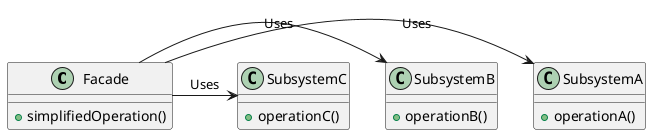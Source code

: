 @startuml
!define RECTANGLE class

RECTANGLE "Facade" {
  +simplifiedOperation()
}
RECTANGLE "SubsystemA" {
  +operationA()
}
RECTANGLE "SubsystemB" {
  +operationB()
}
RECTANGLE "SubsystemC" {
  +operationC()
}

Facade -> SubsystemA : Uses
Facade -> SubsystemB : Uses
Facade -> SubsystemC : Uses

@enduml
